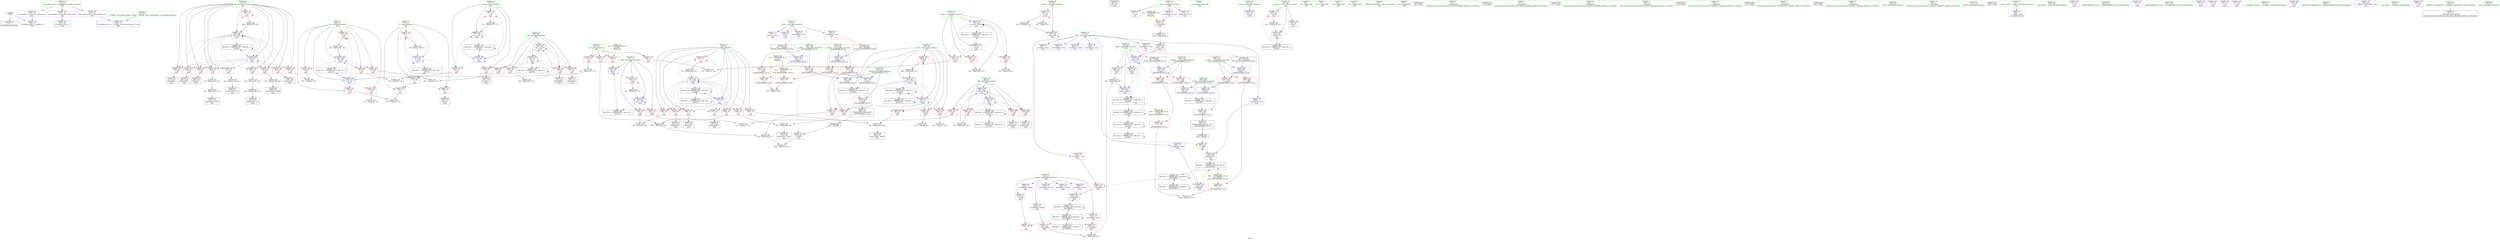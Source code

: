 digraph "SVFG" {
	label="SVFG";

	Node0x55bf313bcf80 [shape=record,color=grey,label="{NodeID: 0\nNullPtr}"];
	Node0x55bf313bcf80 -> Node0x55bf313e89d0[style=solid];
	Node0x55bf313bcf80 -> Node0x55bf313eae50[style=solid];
	Node0x55bf313f7a50 [shape=record,color=grey,label="{NodeID: 277\n255 = Binary(159, 254, )\n}"];
	Node0x55bf313f7a50 -> Node0x55bf313f7d50[style=solid];
	Node0x55bf313eae50 [shape=record,color=blue, style = dotted,label="{NodeID: 194\n416\<--3\nllvm.global_ctors_2\<--dummyVal\nGlob }"];
	Node0x55bf313e8130 [shape=record,color=purple,label="{NodeID: 111\n416\<--31\nllvm.global_ctors_2\<--llvm.global_ctors\nGlob }"];
	Node0x55bf313e8130 -> Node0x55bf313eae50[style=solid];
	Node0x55bf313e6370 [shape=record,color=green,label="{NodeID: 28\n63\<--64\ntesty\<--testy_field_insensitive\nmain\n}"];
	Node0x55bf313e6370 -> Node0x55bf313e83d0[style=solid];
	Node0x55bf313e6370 -> Node0x55bf313eb0f0[style=solid];
	Node0x55bf313fa450 [shape=record,color=grey,label="{NodeID: 305\n168 = cmp(166, 167, )\n}"];
	Node0x55bf313ec540 [shape=record,color=blue,label="{NodeID: 222\n89\<--330\nj86\<--inc99\nmain\n}"];
	Node0x55bf313ec540 -> Node0x55bf313ef6b0[style=dashed];
	Node0x55bf313ec540 -> Node0x55bf313ef780[style=dashed];
	Node0x55bf313ec540 -> Node0x55bf313ef850[style=dashed];
	Node0x55bf313ec540 -> Node0x55bf313ef920[style=dashed];
	Node0x55bf313ec540 -> Node0x55bf313ec3a0[style=dashed];
	Node0x55bf313ec540 -> Node0x55bf313ec540[style=dashed];
	Node0x55bf313ec540 -> Node0x55bf3140dea0[style=dashed];
	Node0x55bf313edff0 [shape=record,color=red,label="{NodeID: 139\n193\<--79\n\<--i20\nmain\n}"];
	Node0x55bf313edff0 -> Node0x55bf313e8e40[style=solid];
	Node0x55bf313e8bd0 [shape=record,color=black,label="{NodeID: 56\n60\<--92\nmain_ret\<--\nmain\n}"];
	Node0x55bf313ef6b0 [shape=record,color=red,label="{NodeID: 167\n310\<--89\n\<--j86\nmain\n}"];
	Node0x55bf313ef6b0 -> Node0x55bf313f9b50[style=solid];
	Node0x55bf313ea290 [shape=record,color=purple,label="{NodeID: 84\n211\<--11\narrayidx35\<--cena\nmain\n}"];
	Node0x55bf313ea290 -> Node0x55bf313ef9f0[style=solid];
	Node0x55bf313df970 [shape=record,color=green,label="{NodeID: 1\n7\<--1\n__dso_handle\<--dummyObj\nGlob }"];
	Node0x55bf313f7bd0 [shape=record,color=grey,label="{NodeID: 278\n226 = Binary(159, 225, )\n}"];
	Node0x55bf313f7bd0 -> Node0x55bf313f9850[style=solid];
	Node0x55bf313eaf50 [shape=record,color=blue,label="{NodeID: 195\n61\<--92\nretval\<--\nmain\n}"];
	Node0x55bf313e8230 [shape=record,color=purple,label="{NodeID: 112\n141\<--8\nadd.ptr\<--musi\nmain\n}"];
	Node0x55bf313e6440 [shape=record,color=green,label="{NodeID: 29\n65\<--66\nnumer\<--numer_field_insensitive\nmain\n}"];
	Node0x55bf313e6440 -> Node0x55bf313ecc70[style=solid];
	Node0x55bf313e6440 -> Node0x55bf313eb020[style=solid];
	Node0x55bf313e6440 -> Node0x55bf313eb1c0[style=solid];
	Node0x55bf313fa5d0 [shape=record,color=grey,label="{NodeID: 306\n191 = cmp(189, 190, )\n}"];
	Node0x55bf313ec610 [shape=record,color=blue,label="{NodeID: 223\n87\<--335\ni82\<--inc102\nmain\n}"];
	Node0x55bf313ec610 -> Node0x55bf313ef370[style=dashed];
	Node0x55bf313ec610 -> Node0x55bf313ef440[style=dashed];
	Node0x55bf313ec610 -> Node0x55bf313ef510[style=dashed];
	Node0x55bf313ec610 -> Node0x55bf313ef5e0[style=dashed];
	Node0x55bf313ec610 -> Node0x55bf313ec2d0[style=dashed];
	Node0x55bf313ec610 -> Node0x55bf313ec610[style=dashed];
	Node0x55bf313ec610 -> Node0x55bf31412ea0[style=dashed];
	Node0x55bf313ee0c0 [shape=record,color=red,label="{NodeID: 140\n209\<--79\n\<--i20\nmain\n}"];
	Node0x55bf313ee0c0 -> Node0x55bf313e8fe0[style=solid];
	Node0x55bf313e8ca0 [shape=record,color=black,label="{NodeID: 57\n139\<--138\nidx.ext\<--\nmain\n}"];
	Node0x55bf313ef780 [shape=record,color=red,label="{NodeID: 168\n317\<--89\n\<--j86\nmain\n}"];
	Node0x55bf313ef780 -> Node0x55bf313e9a70[style=solid];
	Node0x55bf313ea360 [shape=record,color=purple,label="{NodeID: 85\n247\<--14\narrayidx50\<--wynik\nmain\n}"];
	Node0x55bf313c1bf0 [shape=record,color=green,label="{NodeID: 2\n19\<--1\n.str\<--dummyObj\nGlob }"];
	Node0x55bf313f7d50 [shape=record,color=grey,label="{NodeID: 279\n256 = Binary(255, 107, )\n}"];
	Node0x55bf313f7d50 -> Node0x55bf313e94c0[style=solid];
	Node0x55bf313eb020 [shape=record,color=blue,label="{NodeID: 196\n65\<--92\nnumer\<--\nmain\n}"];
	Node0x55bf313eb020 -> Node0x55bf3140fca0[style=dashed];
	Node0x55bf313e8300 [shape=record,color=purple,label="{NodeID: 113\n173\<--11\nadd.ptr15\<--cena\nmain\n}"];
	Node0x55bf313e6510 [shape=record,color=green,label="{NodeID: 30\n67\<--68\nk\<--k_field_insensitive\nmain\n}"];
	Node0x55bf313e6510 -> Node0x55bf313ecd40[style=solid];
	Node0x55bf313e6510 -> Node0x55bf313ece10[style=solid];
	Node0x55bf313e6510 -> Node0x55bf313ecee0[style=solid];
	Node0x55bf313e6510 -> Node0x55bf313ecfb0[style=solid];
	Node0x55bf313f10a0 [shape=record,color=yellow,style=double,label="{NodeID: 390\n30V_1 = ENCHI(MR_30V_0)\npts\{86 \}\nFun[_ZSt3minIxERKT_S2_S2_]}"];
	Node0x55bf313f10a0 -> Node0x55bf313f0960[style=dashed];
	Node0x55bf313fa750 [shape=record,color=grey,label="{NodeID: 307\n207 = cmp(206, 92, )\n}"];
	Node0x55bf313ec6e0 [shape=record,color=blue,label="{NodeID: 224\n75\<--340\nrunda\<--inc105\nmain\n}"];
	Node0x55bf313ec6e0 -> Node0x55bf313eda40[style=dashed];
	Node0x55bf313ec6e0 -> Node0x55bf313edb10[style=dashed];
	Node0x55bf313ec6e0 -> Node0x55bf313edbe0[style=dashed];
	Node0x55bf313ec6e0 -> Node0x55bf313ec6e0[style=dashed];
	Node0x55bf313ec6e0 -> Node0x55bf314110a0[style=dashed];
	Node0x55bf313ee190 [shape=record,color=red,label="{NodeID: 141\n221\<--79\n\<--i20\nmain\n}"];
	Node0x55bf313ee190 -> Node0x55bf313f7ed0[style=solid];
	Node0x55bf313e8d70 [shape=record,color=black,label="{NodeID: 58\n171\<--170\nidx.ext14\<--\nmain\n}"];
	Node0x55bf313ef850 [shape=record,color=red,label="{NodeID: 169\n324\<--89\n\<--j86\nmain\n}"];
	Node0x55bf313ef850 -> Node0x55bf313e9c10[style=solid];
	Node0x55bf313ea430 [shape=record,color=purple,label="{NodeID: 86\n252\<--14\narrayidx53\<--wynik\nmain\n}"];
	Node0x55bf313ea430 -> Node0x55bf313efb90[style=solid];
	Node0x55bf313c1c80 [shape=record,color=green,label="{NodeID: 3\n21\<--1\n.str.1\<--dummyObj\nGlob }"];
	Node0x55bf313f7ed0 [shape=record,color=grey,label="{NodeID: 280\n222 = Binary(159, 221, )\n}"];
	Node0x55bf313f7ed0 -> Node0x55bf313e9180[style=solid];
	Node0x55bf313eb0f0 [shape=record,color=blue,label="{NodeID: 197\n63\<--100\ntesty\<--dec\nmain\n}"];
	Node0x55bf313eb0f0 -> Node0x55bf313e83d0[style=dashed];
	Node0x55bf313eb0f0 -> Node0x55bf313eb0f0[style=dashed];
	Node0x55bf313e83d0 [shape=record,color=red,label="{NodeID: 114\n99\<--63\n\<--testy\nmain\n}"];
	Node0x55bf313e83d0 -> Node0x55bf313f87d0[style=solid];
	Node0x55bf313e83d0 -> Node0x55bf313fa8d0[style=solid];
	Node0x55bf313e65e0 [shape=record,color=green,label="{NodeID: 31\n69\<--70\nile\<--ile_field_insensitive\nmain\n}"];
	Node0x55bf313e65e0 -> Node0x55bf313ed080[style=solid];
	Node0x55bf313e65e0 -> Node0x55bf313ed150[style=solid];
	Node0x55bf313e65e0 -> Node0x55bf313ed220[style=solid];
	Node0x55bf313e65e0 -> Node0x55bf313ed2f0[style=solid];
	Node0x55bf313e65e0 -> Node0x55bf313ed3c0[style=solid];
	Node0x55bf313e65e0 -> Node0x55bf313ed490[style=solid];
	Node0x55bf313e65e0 -> Node0x55bf313eb290[style=solid];
	Node0x55bf313e65e0 -> Node0x55bf313eb6a0[style=solid];
	Node0x55bf313fa8d0 [shape=record,color=grey,label="{NodeID: 308\n103 = cmp(99, 92, )\n}"];
	Node0x55bf313ec7b0 [shape=record,color=blue,label="{NodeID: 225\n365\<--361\n__a.addr\<--__a\n_ZSt3minIiERKT_S2_S2_\n}"];
	Node0x55bf313ec7b0 -> Node0x55bf313f0070[style=dashed];
	Node0x55bf313ec7b0 -> Node0x55bf313f0140[style=dashed];
	Node0x55bf313ee260 [shape=record,color=red,label="{NodeID: 142\n225\<--79\n\<--i20\nmain\n}"];
	Node0x55bf313ee260 -> Node0x55bf313f7bd0[style=solid];
	Node0x55bf313e8e40 [shape=record,color=black,label="{NodeID: 59\n194\<--193\nidxprom\<--\nmain\n}"];
	Node0x55bf313ef920 [shape=record,color=red,label="{NodeID: 170\n329\<--89\n\<--j86\nmain\n}"];
	Node0x55bf313ef920 -> Node0x55bf313f96d0[style=solid];
	Node0x55bf313ea500 [shape=record,color=purple,label="{NodeID: 87\n258\<--14\narrayidx57\<--wynik\nmain\n}"];
	Node0x55bf313c1d10 [shape=record,color=green,label="{NodeID: 4\n23\<--1\n.str.2\<--dummyObj\nGlob }"];
	Node0x55bf314156a0 [shape=record,color=yellow,style=double,label="{NodeID: 364\n2V_1 = ENCHI(MR_2V_0)\npts\{10 \}\nFun[_ZSt3minIiERKT_S2_S2_]}"];
	Node0x55bf314156a0 -> Node0x55bf313f03b0[style=dashed];
	Node0x55bf314156a0 -> Node0x55bf313f0480[style=dashed];
	Node0x55bf313f8050 [shape=record,color=grey,label="{NodeID: 281\n335 = Binary(334, 107, )\n}"];
	Node0x55bf313f8050 -> Node0x55bf313ec610[style=solid];
	Node0x55bf313eb1c0 [shape=record,color=blue,label="{NodeID: 198\n65\<--106\nnumer\<--inc\nmain\n}"];
	Node0x55bf313eb1c0 -> Node0x55bf3140fca0[style=dashed];
	Node0x55bf313ecc70 [shape=record,color=red,label="{NodeID: 115\n105\<--65\n\<--numer\nmain\n}"];
	Node0x55bf313ecc70 -> Node0x55bf313f81d0[style=solid];
	Node0x55bf313e66b0 [shape=record,color=green,label="{NodeID: 32\n71\<--72\ni\<--i_field_insensitive\nmain\n}"];
	Node0x55bf313e66b0 -> Node0x55bf313ed560[style=solid];
	Node0x55bf313e66b0 -> Node0x55bf313ed630[style=solid];
	Node0x55bf313e66b0 -> Node0x55bf313ed700[style=solid];
	Node0x55bf313e66b0 -> Node0x55bf313eb360[style=solid];
	Node0x55bf313e66b0 -> Node0x55bf313eb430[style=solid];
	Node0x55bf313faa50 [shape=record,color=grey,label="{NodeID: 309\n375 = cmp(372, 374, )\n}"];
	Node0x55bf313ec880 [shape=record,color=blue,label="{NodeID: 226\n367\<--362\n__b.addr\<--__b\n_ZSt3minIiERKT_S2_S2_\n}"];
	Node0x55bf313ec880 -> Node0x55bf313f0210[style=dashed];
	Node0x55bf313ec880 -> Node0x55bf313f02e0[style=dashed];
	Node0x55bf313ee330 [shape=record,color=red,label="{NodeID: 143\n244\<--79\n\<--i20\nmain\n}"];
	Node0x55bf313ee330 -> Node0x55bf313f8350[style=solid];
	Node0x55bf313e8f10 [shape=record,color=black,label="{NodeID: 60\n197\<--196\nidxprom27\<--\nmain\n}"];
	Node0x55bf313ef9f0 [shape=record,color=red,label="{NodeID: 171\n212\<--211\n\<--arrayidx35\nmain\n}"];
	Node0x55bf313ef9f0 -> Node0x55bf313f7030[style=solid];
	Node0x55bf313ea5d0 [shape=record,color=purple,label="{NodeID: 88\n263\<--14\narrayidx60\<--wynik\nmain\n}"];
	Node0x55bf313ea5d0 -> Node0x55bf313efc60[style=solid];
	Node0x55bf313c1da0 [shape=record,color=green,label="{NodeID: 5\n25\<--1\n.str.3\<--dummyObj\nGlob }"];
	Node0x55bf313f81d0 [shape=record,color=grey,label="{NodeID: 282\n106 = Binary(105, 107, )\n}"];
	Node0x55bf313f81d0 -> Node0x55bf313eb1c0[style=solid];
	Node0x55bf313eb290 [shape=record,color=blue,label="{NodeID: 199\n69\<--116\nile\<--shl\nmain\n}"];
	Node0x55bf313eb290 -> Node0x55bf313ed080[style=dashed];
	Node0x55bf313eb290 -> Node0x55bf313ed150[style=dashed];
	Node0x55bf313eb290 -> Node0x55bf313ed220[style=dashed];
	Node0x55bf313eb290 -> Node0x55bf313eb6a0[style=dashed];
	Node0x55bf313eb290 -> Node0x55bf314101a0[style=dashed];
	Node0x55bf313ecd40 [shape=record,color=red,label="{NodeID: 116\n115\<--67\n\<--k\nmain\n}"];
	Node0x55bf313ecd40 -> Node0x55bf313f84d0[style=solid];
	Node0x55bf313e6780 [shape=record,color=green,label="{NodeID: 33\n73\<--74\ngora\<--gora_field_insensitive\nmain\n}"];
	Node0x55bf313e6780 -> Node0x55bf313ed7d0[style=solid];
	Node0x55bf313e6780 -> Node0x55bf313ed8a0[style=solid];
	Node0x55bf313e6780 -> Node0x55bf313ed970[style=solid];
	Node0x55bf313e6780 -> Node0x55bf313eb500[style=solid];
	Node0x55bf313e6780 -> Node0x55bf313eb770[style=solid];
	Node0x55bf313fabd0 [shape=record,color=grey,label="{NodeID: 310\n204 = cmp(203, 159, )\n}"];
	Node0x55bf313ec950 [shape=record,color=blue,label="{NodeID: 227\n363\<--377\nretval\<--\n_ZSt3minIiERKT_S2_S2_\n}"];
	Node0x55bf313ec950 -> Node0x55bf31406ca0[style=dashed];
	Node0x55bf313ee400 [shape=record,color=red,label="{NodeID: 144\n254\<--79\n\<--i20\nmain\n}"];
	Node0x55bf313ee400 -> Node0x55bf313f7a50[style=solid];
	Node0x55bf313e8fe0 [shape=record,color=black,label="{NodeID: 61\n210\<--209\nidxprom34\<--\nmain\n}"];
	Node0x55bf313efac0 [shape=record,color=red,label="{NodeID: 172\n233\<--230\n\<--call44\nmain\n}"];
	Node0x55bf313efac0 -> Node0x55bf313fb050[style=solid];
	Node0x55bf313ea6a0 [shape=record,color=purple,label="{NodeID: 89\n323\<--14\narrayidx95\<--wynik\nmain\n}"];
	Node0x55bf313c1e30 [shape=record,color=green,label="{NodeID: 6\n27\<--1\n__PRETTY_FUNCTION__.main\<--dummyObj\nGlob }"];
	Node0x55bf313f8350 [shape=record,color=grey,label="{NodeID: 283\n245 = Binary(159, 244, )\n}"];
	Node0x55bf313f8350 -> Node0x55bf313e9320[style=solid];
	Node0x55bf313eb360 [shape=record,color=blue,label="{NodeID: 200\n71\<--92\ni\<--\nmain\n}"];
	Node0x55bf313eb360 -> Node0x55bf313ed560[style=dashed];
	Node0x55bf313eb360 -> Node0x55bf313ed630[style=dashed];
	Node0x55bf313eb360 -> Node0x55bf313ed700[style=dashed];
	Node0x55bf313eb360 -> Node0x55bf313eb430[style=dashed];
	Node0x55bf313eb360 -> Node0x55bf314106a0[style=dashed];
	Node0x55bf313ece10 [shape=record,color=red,label="{NodeID: 117\n149\<--67\n\<--k\nmain\n}"];
	Node0x55bf313ece10 -> Node0x55bf313eb500[style=solid];
	Node0x55bf313e6850 [shape=record,color=green,label="{NodeID: 34\n75\<--76\nrunda\<--runda_field_insensitive\nmain\n}"];
	Node0x55bf313e6850 -> Node0x55bf313eda40[style=solid];
	Node0x55bf313e6850 -> Node0x55bf313edb10[style=solid];
	Node0x55bf313e6850 -> Node0x55bf313edbe0[style=solid];
	Node0x55bf313e6850 -> Node0x55bf313eb5d0[style=solid];
	Node0x55bf313e6850 -> Node0x55bf313ec6e0[style=solid];
	Node0x55bf313fad50 [shape=record,color=grey,label="{NodeID: 311\n400 = cmp(397, 399, )\n}"];
	Node0x55bf313eca20 [shape=record,color=blue,label="{NodeID: 228\n363\<--380\nretval\<--\n_ZSt3minIiERKT_S2_S2_\n}"];
	Node0x55bf313eca20 -> Node0x55bf31406ca0[style=dashed];
	Node0x55bf313ee4d0 [shape=record,color=red,label="{NodeID: 145\n270\<--79\n\<--i20\nmain\n}"];
	Node0x55bf313ee4d0 -> Node0x55bf313e9660[style=solid];
	Node0x55bf313e90b0 [shape=record,color=black,label="{NodeID: 62\n216\<--215\nconv\<--cond\nmain\n}"];
	Node0x55bf313e90b0 -> Node0x55bf313ebd20[style=solid];
	Node0x55bf313efb90 [shape=record,color=red,label="{NodeID: 173\n253\<--252\n\<--arrayidx53\nmain\n}"];
	Node0x55bf313efb90 -> Node0x55bf313f78d0[style=solid];
	Node0x55bf313ea770 [shape=record,color=purple,label="{NodeID: 90\n326\<--14\narrayidx97\<--wynik\nmain\n}"];
	Node0x55bf313ea770 -> Node0x55bf313ec470[style=solid];
	Node0x55bf313bd120 [shape=record,color=green,label="{NodeID: 7\n29\<--1\n.str.4\<--dummyObj\nGlob }"];
	Node0x55bf313f84d0 [shape=record,color=grey,label="{NodeID: 284\n116 = Binary(107, 115, )\n}"];
	Node0x55bf313f84d0 -> Node0x55bf313eb290[style=solid];
	Node0x55bf313eb430 [shape=record,color=blue,label="{NodeID: 201\n71\<--146\ni\<--inc5\nmain\n}"];
	Node0x55bf313eb430 -> Node0x55bf313ed560[style=dashed];
	Node0x55bf313eb430 -> Node0x55bf313ed630[style=dashed];
	Node0x55bf313eb430 -> Node0x55bf313ed700[style=dashed];
	Node0x55bf313eb430 -> Node0x55bf313eb430[style=dashed];
	Node0x55bf313eb430 -> Node0x55bf314106a0[style=dashed];
	Node0x55bf313ecee0 [shape=record,color=red,label="{NodeID: 118\n154\<--67\n\<--k\nmain\n}"];
	Node0x55bf313ecee0 -> Node0x55bf313f9e50[style=solid];
	Node0x55bf313e6920 [shape=record,color=green,label="{NodeID: 35\n77\<--78\ni10\<--i10_field_insensitive\nmain\n}"];
	Node0x55bf313e6920 -> Node0x55bf313edcb0[style=solid];
	Node0x55bf313e6920 -> Node0x55bf313edd80[style=solid];
	Node0x55bf313e6920 -> Node0x55bf313ede50[style=solid];
	Node0x55bf313e6920 -> Node0x55bf313eb840[style=solid];
	Node0x55bf313e6920 -> Node0x55bf313eb910[style=solid];
	Node0x55bf313faed0 [shape=record,color=grey,label="{NodeID: 312\n185 = cmp(183, 184, )\n}"];
	Node0x55bf313ecaf0 [shape=record,color=blue,label="{NodeID: 229\n390\<--386\n__a.addr\<--__a\n_ZSt3minIxERKT_S2_S2_\n}"];
	Node0x55bf313ecaf0 -> Node0x55bf313f0620[style=dashed];
	Node0x55bf313ecaf0 -> Node0x55bf313f06f0[style=dashed];
	Node0x55bf313ee5a0 [shape=record,color=red,label="{NodeID: 146\n280\<--79\n\<--i20\nmain\n}"];
	Node0x55bf313ee5a0 -> Node0x55bf313e9800[style=solid];
	Node0x55bf313e9180 [shape=record,color=black,label="{NodeID: 63\n223\<--222\nidxprom39\<--mul\nmain\n}"];
	Node0x55bf3142ef60 [shape=record,color=black,label="{NodeID: 423\n94 = PHI()\n}"];
	Node0x55bf3140dea0 [shape=record,color=black,label="{NodeID: 340\nMR_34V_3 = PHI(MR_34V_4, MR_34V_2, )\npts\{90 \}\n}"];
	Node0x55bf3140dea0 -> Node0x55bf313ec3a0[style=dashed];
	Node0x55bf3140dea0 -> Node0x55bf3140dea0[style=dashed];
	Node0x55bf3140dea0 -> Node0x55bf314133a0[style=dashed];
	Node0x55bf313efc60 [shape=record,color=red,label="{NodeID: 174\n264\<--263\n\<--arrayidx60\nmain\n}"];
	Node0x55bf313efc60 -> Node0x55bf313f78d0[style=solid];
	Node0x55bf313ea840 [shape=record,color=purple,label="{NodeID: 91\n343\<--14\n\<--wynik\nmain\n}"];
	Node0x55bf313ea840 -> Node0x55bf313efed0[style=solid];
	Node0x55bf313bd1b0 [shape=record,color=green,label="{NodeID: 8\n32\<--1\n\<--dummyObj\nCan only get source location for instruction, argument, global var or function.}"];
	Node0x55bf31416460 [shape=record,color=yellow,style=double,label="{NodeID: 368\n2V_1 = ENCHI(MR_2V_0)\npts\{10 \}\nFun[main]|{|<s1>9}}"];
	Node0x55bf31416460 -> Node0x55bf313efac0[style=dashed];
	Node0x55bf31416460:s1 -> Node0x55bf314156a0[style=dashed,color=red];
	Node0x55bf313f8650 [shape=record,color=grey,label="{NodeID: 285\n146 = Binary(145, 107, )\n}"];
	Node0x55bf313f8650 -> Node0x55bf313eb430[style=solid];
	Node0x55bf313eb500 [shape=record,color=blue,label="{NodeID: 202\n73\<--149\ngora\<--\nmain\n}"];
	Node0x55bf313eb500 -> Node0x55bf313ed7d0[style=dashed];
	Node0x55bf313eb500 -> Node0x55bf313eb770[style=dashed];
	Node0x55bf313eb500 -> Node0x55bf31410ba0[style=dashed];
	Node0x55bf313ecfb0 [shape=record,color=red,label="{NodeID: 119\n234\<--67\n\<--k\nmain\n}"];
	Node0x55bf313ecfb0 -> Node0x55bf313f9550[style=solid];
	Node0x55bf313e69f0 [shape=record,color=green,label="{NodeID: 36\n79\<--80\ni20\<--i20_field_insensitive\nmain\n}"];
	Node0x55bf313e69f0 -> Node0x55bf313edf20[style=solid];
	Node0x55bf313e69f0 -> Node0x55bf313edff0[style=solid];
	Node0x55bf313e69f0 -> Node0x55bf313ee0c0[style=solid];
	Node0x55bf313e69f0 -> Node0x55bf313ee190[style=solid];
	Node0x55bf313e69f0 -> Node0x55bf313ee260[style=solid];
	Node0x55bf313e69f0 -> Node0x55bf313ee330[style=solid];
	Node0x55bf313e69f0 -> Node0x55bf313ee400[style=solid];
	Node0x55bf313e69f0 -> Node0x55bf313ee4d0[style=solid];
	Node0x55bf313e69f0 -> Node0x55bf313ee5a0[style=solid];
	Node0x55bf313e69f0 -> Node0x55bf313ee670[style=solid];
	Node0x55bf313e69f0 -> Node0x55bf313eb9e0[style=solid];
	Node0x55bf313e69f0 -> Node0x55bf313ec200[style=solid];
	Node0x55bf313fb050 [shape=record,color=grey,label="{NodeID: 313\n239 = cmp(233, 238, )\n}"];
	Node0x55bf313ecbc0 [shape=record,color=blue,label="{NodeID: 230\n392\<--387\n__b.addr\<--__b\n_ZSt3minIxERKT_S2_S2_\n}"];
	Node0x55bf313ecbc0 -> Node0x55bf313f07c0[style=dashed];
	Node0x55bf313ecbc0 -> Node0x55bf313f0890[style=dashed];
	Node0x55bf313ee670 [shape=record,color=red,label="{NodeID: 147\n298\<--79\n\<--i20\nmain\n}"];
	Node0x55bf313ee670 -> Node0x55bf313f8c50[style=solid];
	Node0x55bf313e9250 [shape=record,color=black,label="{NodeID: 64\n228\<--227\nidxprom42\<--add\nmain\n}"];
	Node0x55bf3142f060 [shape=record,color=black,label="{NodeID: 424\n43 = PHI()\n}"];
	Node0x55bf3140e3a0 [shape=record,color=black,label="{NodeID: 341\nMR_36V_3 = PHI(MR_36V_4, MR_36V_2, )\npts\{160000 \}\n}"];
	Node0x55bf3140e3a0 -> Node0x55bf313efb90[style=dashed];
	Node0x55bf3140e3a0 -> Node0x55bf313efc60[style=dashed];
	Node0x55bf3140e3a0 -> Node0x55bf313efed0[style=dashed];
	Node0x55bf3140e3a0 -> Node0x55bf3140e3a0[style=dashed];
	Node0x55bf3140e3a0 -> Node0x55bf3140f2a0[style=dashed];
	Node0x55bf3140e3a0 -> Node0x55bf314138a0[style=dashed];
	Node0x55bf313efd30 [shape=record,color=red,label="{NodeID: 175\n279\<--276\n\<--call68\nmain\n}"];
	Node0x55bf313efd30 -> Node0x55bf313ebf90[style=solid];
	Node0x55bf313ea910 [shape=record,color=purple,label="{NodeID: 92\n195\<--17\narrayidx\<--nowy\nmain\n}"];
	Node0x55bf313bd240 [shape=record,color=green,label="{NodeID: 9\n92\<--1\n\<--dummyObj\nCan only get source location for instruction, argument, global var or function.}"];
	Node0x55bf31416570 [shape=record,color=yellow,style=double,label="{NodeID: 369\n4V_1 = ENCHI(MR_4V_0)\npts\{13 \}\nFun[main]}"];
	Node0x55bf31416570 -> Node0x55bf313ef9f0[style=dashed];
	Node0x55bf313f87d0 [shape=record,color=grey,label="{NodeID: 286\n100 = Binary(99, 101, )\n}"];
	Node0x55bf313f87d0 -> Node0x55bf313eb0f0[style=solid];
	Node0x55bf313eb5d0 [shape=record,color=blue,label="{NodeID: 203\n75\<--92\nrunda\<--\nmain\n}"];
	Node0x55bf313eb5d0 -> Node0x55bf313eda40[style=dashed];
	Node0x55bf313eb5d0 -> Node0x55bf313edb10[style=dashed];
	Node0x55bf313eb5d0 -> Node0x55bf313edbe0[style=dashed];
	Node0x55bf313eb5d0 -> Node0x55bf313ec6e0[style=dashed];
	Node0x55bf313eb5d0 -> Node0x55bf314110a0[style=dashed];
	Node0x55bf313ed080 [shape=record,color=red,label="{NodeID: 120\n118\<--69\n\<--ile\nmain\n}"];
	Node0x55bf313ed080 -> Node0x55bf313f9fd0[style=solid];
	Node0x55bf313e6ac0 [shape=record,color=green,label="{NodeID: 37\n81\<--82\nj\<--j_field_insensitive\nmain\n}"];
	Node0x55bf313e6ac0 -> Node0x55bf313ee740[style=solid];
	Node0x55bf313e6ac0 -> Node0x55bf313ee810[style=solid];
	Node0x55bf313e6ac0 -> Node0x55bf313ee8e0[style=solid];
	Node0x55bf313e6ac0 -> Node0x55bf313ee9b0[style=solid];
	Node0x55bf313e6ac0 -> Node0x55bf313eea80[style=solid];
	Node0x55bf313e6ac0 -> Node0x55bf313eeb50[style=solid];
	Node0x55bf313e6ac0 -> Node0x55bf313eec20[style=solid];
	Node0x55bf313e6ac0 -> Node0x55bf313eecf0[style=solid];
	Node0x55bf313e6ac0 -> Node0x55bf313ebab0[style=solid];
	Node0x55bf313e6ac0 -> Node0x55bf313ec130[style=solid];
	Node0x55bf313f4b60 [shape=record,color=blue,label="{NodeID: 231\n388\<--402\nretval\<--\n_ZSt3minIxERKT_S2_S2_\n}"];
	Node0x55bf313f4b60 -> Node0x55bf3140aca0[style=dashed];
	Node0x55bf313ee740 [shape=record,color=red,label="{NodeID: 148\n189\<--81\n\<--j\nmain\n}"];
	Node0x55bf313ee740 -> Node0x55bf313fa5d0[style=solid];
	Node0x55bf313e9320 [shape=record,color=black,label="{NodeID: 65\n246\<--245\nidxprom49\<--mul48\nmain\n}"];
	Node0x55bf3142f160 [shape=record,color=black,label="{NodeID: 425\n175 = PHI()\n}"];
	Node0x55bf313efe00 [shape=record,color=red,label="{NodeID: 176\n320\<--319\n\<--arrayidx93\nmain\n}"];
	Node0x55bf313efe00 -> Node0x55bf313ec470[style=solid];
	Node0x55bf313ea9e0 [shape=record,color=purple,label="{NodeID: 93\n198\<--17\narrayidx28\<--nowy\nmain\n}"];
	Node0x55bf313ea9e0 -> Node0x55bf313ebb80[style=solid];
	Node0x55bf313bd2d0 [shape=record,color=green,label="{NodeID: 10\n101\<--1\n\<--dummyObj\nCan only get source location for instruction, argument, global var or function.}"];
	Node0x55bf313f8950 [shape=record,color=grey,label="{NodeID: 287\n250 = Binary(248, 249, )\n}"];
	Node0x55bf313f8950 -> Node0x55bf313e93f0[style=solid];
	Node0x55bf313eb6a0 [shape=record,color=blue,label="{NodeID: 204\n69\<--158\nile\<--div\nmain\n}"];
	Node0x55bf313eb6a0 -> Node0x55bf313ed220[style=dashed];
	Node0x55bf313eb6a0 -> Node0x55bf313ed2f0[style=dashed];
	Node0x55bf313eb6a0 -> Node0x55bf313ed3c0[style=dashed];
	Node0x55bf313eb6a0 -> Node0x55bf313ed490[style=dashed];
	Node0x55bf313eb6a0 -> Node0x55bf313eb6a0[style=dashed];
	Node0x55bf313eb6a0 -> Node0x55bf314101a0[style=dashed];
	Node0x55bf313ed150 [shape=record,color=red,label="{NodeID: 121\n135\<--69\n\<--ile\nmain\n}"];
	Node0x55bf313ed150 -> Node0x55bf313fa2d0[style=solid];
	Node0x55bf313e6b90 [shape=record,color=green,label="{NodeID: 38\n83\<--84\nbiore\<--biore_field_insensitive\nmain\n}"];
	Node0x55bf313e6b90 -> Node0x55bf313eedc0[style=solid];
	Node0x55bf313e6b90 -> Node0x55bf313eee90[style=solid];
	Node0x55bf313e6b90 -> Node0x55bf313eef60[style=solid];
	Node0x55bf313e6b90 -> Node0x55bf313ef030[style=solid];
	Node0x55bf313e6b90 -> Node0x55bf313ef100[style=solid];
	Node0x55bf313e6b90 -> Node0x55bf313ef1d0[style=solid];
	Node0x55bf313e6b90 -> Node0x55bf313ebc50[style=solid];
	Node0x55bf313e6b90 -> Node0x55bf313ec060[style=solid];
	Node0x55bf313f4c30 [shape=record,color=blue,label="{NodeID: 232\n388\<--405\nretval\<--\n_ZSt3minIxERKT_S2_S2_\n}"];
	Node0x55bf313f4c30 -> Node0x55bf3140aca0[style=dashed];
	Node0x55bf313ee810 [shape=record,color=red,label="{NodeID: 149\n196\<--81\n\<--j\nmain\n}"];
	Node0x55bf313ee810 -> Node0x55bf313e8f10[style=solid];
	Node0x55bf313e93f0 [shape=record,color=black,label="{NodeID: 66\n251\<--250\nidxprom52\<--add51\nmain\n}"];
	Node0x55bf3142f260 [shape=record,color=black,label="{NodeID: 426\n230 = PHI(360, )\n}"];
	Node0x55bf3142f260 -> Node0x55bf313efac0[style=solid];
	Node0x55bf313efed0 [shape=record,color=red,label="{NodeID: 177\n344\<--343\n\<--\nmain\n}"];
	Node0x55bf313eaab0 [shape=record,color=purple,label="{NodeID: 94\n272\<--17\narrayidx65\<--nowy\nmain\n}"];
	Node0x55bf313bd390 [shape=record,color=green,label="{NodeID: 11\n107\<--1\n\<--dummyObj\nCan only get source location for instruction, argument, global var or function.}"];
	Node0x55bf313f8ad0 [shape=record,color=grey,label="{NodeID: 288\n178 = Binary(177, 107, )\n}"];
	Node0x55bf313f8ad0 -> Node0x55bf313eb910[style=solid];
	Node0x55bf313eb770 [shape=record,color=blue,label="{NodeID: 205\n73\<--162\ngora\<--dec9\nmain\n}"];
	Node0x55bf313eb770 -> Node0x55bf313ed7d0[style=dashed];
	Node0x55bf313eb770 -> Node0x55bf313ed8a0[style=dashed];
	Node0x55bf313eb770 -> Node0x55bf313ed970[style=dashed];
	Node0x55bf313eb770 -> Node0x55bf313eb770[style=dashed];
	Node0x55bf313eb770 -> Node0x55bf31410ba0[style=dashed];
	Node0x55bf313ed220 [shape=record,color=red,label="{NodeID: 122\n157\<--69\n\<--ile\nmain\n}"];
	Node0x55bf313ed220 -> Node0x55bf313f8f50[style=solid];
	Node0x55bf313e6c60 [shape=record,color=green,label="{NodeID: 39\n85\<--86\nkand\<--kand_field_insensitive\nmain\n|{|<s4>10}}"];
	Node0x55bf313e6c60 -> Node0x55bf313ef2a0[style=solid];
	Node0x55bf313e6c60 -> Node0x55bf313ebd20[style=solid];
	Node0x55bf313e6c60 -> Node0x55bf313ebdf0[style=solid];
	Node0x55bf313e6c60 -> Node0x55bf313ebec0[style=solid];
	Node0x55bf313e6c60:s4 -> Node0x55bf3142fd10[style=solid,color=red];
	Node0x55bf313ee8e0 [shape=record,color=red,label="{NodeID: 150\n235\<--81\n\<--j\nmain\n}"];
	Node0x55bf313ee8e0 -> Node0x55bf313f9550[style=solid];
	Node0x55bf313e94c0 [shape=record,color=black,label="{NodeID: 67\n257\<--256\nidxprom56\<--add55\nmain\n}"];
	Node0x55bf3142f450 [shape=record,color=black,label="{NodeID: 427\n110 = PHI()\n}"];
	Node0x55bf3140f2a0 [shape=record,color=black,label="{NodeID: 344\nMR_36V_5 = PHI(MR_36V_6, MR_36V_4, )\npts\{160000 \}\n}"];
	Node0x55bf3140f2a0 -> Node0x55bf313ec470[style=dashed];
	Node0x55bf3140f2a0 -> Node0x55bf3140e3a0[style=dashed];
	Node0x55bf3140f2a0 -> Node0x55bf3140f2a0[style=dashed];
	Node0x55bf313effa0 [shape=record,color=red,label="{NodeID: 178\n383\<--363\n\<--retval\n_ZSt3minIiERKT_S2_S2_\n}"];
	Node0x55bf313effa0 -> Node0x55bf313e9ce0[style=solid];
	Node0x55bf313eab80 [shape=record,color=purple,label="{NodeID: 95\n275\<--17\narrayidx67\<--nowy\nmain\n|{<s0>10}}"];
	Node0x55bf313eab80:s0 -> Node0x55bf3142fbd0[style=solid,color=red];
	Node0x55bf313bd450 [shape=record,color=green,label="{NodeID: 12\n120\<--1\n\<--dummyObj\nCan only get source location for instruction, argument, global var or function.}"];
	Node0x55bf313f8c50 [shape=record,color=grey,label="{NodeID: 289\n299 = Binary(298, 107, )\n}"];
	Node0x55bf313f8c50 -> Node0x55bf313ec200[style=solid];
	Node0x55bf313eb840 [shape=record,color=blue,label="{NodeID: 206\n77\<--92\ni10\<--\nmain\n}"];
	Node0x55bf313eb840 -> Node0x55bf313edcb0[style=dashed];
	Node0x55bf313eb840 -> Node0x55bf313edd80[style=dashed];
	Node0x55bf313eb840 -> Node0x55bf313ede50[style=dashed];
	Node0x55bf313eb840 -> Node0x55bf313eb840[style=dashed];
	Node0x55bf313eb840 -> Node0x55bf313eb910[style=dashed];
	Node0x55bf313eb840 -> Node0x55bf314115a0[style=dashed];
	Node0x55bf313ed2f0 [shape=record,color=red,label="{NodeID: 123\n167\<--69\n\<--ile\nmain\n}"];
	Node0x55bf313ed2f0 -> Node0x55bf313fa450[style=solid];
	Node0x55bf313e6d30 [shape=record,color=green,label="{NodeID: 40\n87\<--88\ni82\<--i82_field_insensitive\nmain\n}"];
	Node0x55bf313e6d30 -> Node0x55bf313ef370[style=solid];
	Node0x55bf313e6d30 -> Node0x55bf313ef440[style=solid];
	Node0x55bf313e6d30 -> Node0x55bf313ef510[style=solid];
	Node0x55bf313e6d30 -> Node0x55bf313ef5e0[style=solid];
	Node0x55bf313e6d30 -> Node0x55bf313ec2d0[style=solid];
	Node0x55bf313e6d30 -> Node0x55bf313ec610[style=solid];
	Node0x55bf313ee9b0 [shape=record,color=red,label="{NodeID: 151\n248\<--81\n\<--j\nmain\n}"];
	Node0x55bf313ee9b0 -> Node0x55bf313f8950[style=solid];
	Node0x55bf313e9590 [shape=record,color=black,label="{NodeID: 68\n262\<--261\nidxprom59\<--add58\nmain\n}"];
	Node0x55bf3142f520 [shape=record,color=black,label="{NodeID: 428\n114 = PHI()\n}"];
	Node0x55bf313f0070 [shape=record,color=red,label="{NodeID: 179\n373\<--365\n\<--__a.addr\n_ZSt3minIiERKT_S2_S2_\n}"];
	Node0x55bf313f0070 -> Node0x55bf313f0480[style=solid];
	Node0x55bf313e74a0 [shape=record,color=purple,label="{NodeID: 96\n282\<--17\narrayidx70\<--nowy\nmain\n}"];
	Node0x55bf313e55c0 [shape=record,color=green,label="{NodeID: 13\n127\<--1\n\<--dummyObj\nCan only get source location for instruction, argument, global var or function.}"];
	Node0x55bf31408b80 [shape=record,color=yellow,style=double,label="{NodeID: 373\n12V_1 = ENCHI(MR_12V_0)\npts\{68 \}\nFun[main]}"];
	Node0x55bf31408b80 -> Node0x55bf313ecd40[style=dashed];
	Node0x55bf31408b80 -> Node0x55bf313ece10[style=dashed];
	Node0x55bf31408b80 -> Node0x55bf313ecee0[style=dashed];
	Node0x55bf31408b80 -> Node0x55bf313ecfb0[style=dashed];
	Node0x55bf313f8dd0 [shape=record,color=grey,label="{NodeID: 290\n340 = Binary(339, 107, )\n}"];
	Node0x55bf313f8dd0 -> Node0x55bf313ec6e0[style=solid];
	Node0x55bf313eb910 [shape=record,color=blue,label="{NodeID: 207\n77\<--178\ni10\<--inc18\nmain\n}"];
	Node0x55bf313eb910 -> Node0x55bf313edcb0[style=dashed];
	Node0x55bf313eb910 -> Node0x55bf313edd80[style=dashed];
	Node0x55bf313eb910 -> Node0x55bf313ede50[style=dashed];
	Node0x55bf313eb910 -> Node0x55bf313eb840[style=dashed];
	Node0x55bf313eb910 -> Node0x55bf313eb910[style=dashed];
	Node0x55bf313eb910 -> Node0x55bf314115a0[style=dashed];
	Node0x55bf313ed3c0 [shape=record,color=red,label="{NodeID: 124\n184\<--69\n\<--ile\nmain\n}"];
	Node0x55bf313ed3c0 -> Node0x55bf313faed0[style=solid];
	Node0x55bf313e6e00 [shape=record,color=green,label="{NodeID: 41\n89\<--90\nj86\<--j86_field_insensitive\nmain\n}"];
	Node0x55bf313e6e00 -> Node0x55bf313ef6b0[style=solid];
	Node0x55bf313e6e00 -> Node0x55bf313ef780[style=solid];
	Node0x55bf313e6e00 -> Node0x55bf313ef850[style=solid];
	Node0x55bf313e6e00 -> Node0x55bf313ef920[style=solid];
	Node0x55bf313e6e00 -> Node0x55bf313ec3a0[style=solid];
	Node0x55bf313e6e00 -> Node0x55bf313ec540[style=solid];
	Node0x55bf31406ca0 [shape=record,color=black,label="{NodeID: 318\nMR_41V_3 = PHI(MR_41V_4, MR_41V_2, )\npts\{364 \}\n}"];
	Node0x55bf31406ca0 -> Node0x55bf313effa0[style=dashed];
	Node0x55bf313eea80 [shape=record,color=red,label="{NodeID: 152\n259\<--81\n\<--j\nmain\n}"];
	Node0x55bf313eea80 -> Node0x55bf313f75d0[style=solid];
	Node0x55bf313e9660 [shape=record,color=black,label="{NodeID: 69\n271\<--270\nidxprom64\<--\nmain\n}"];
	Node0x55bf3142f5f0 [shape=record,color=black,label="{NodeID: 429\n143 = PHI()\n}"];
	Node0x55bf3140fca0 [shape=record,color=black,label="{NodeID: 346\nMR_10V_3 = PHI(MR_10V_4, MR_10V_2, )\npts\{66 \}\n}"];
	Node0x55bf3140fca0 -> Node0x55bf313ecc70[style=dashed];
	Node0x55bf3140fca0 -> Node0x55bf313eb1c0[style=dashed];
	Node0x55bf313f0140 [shape=record,color=red,label="{NodeID: 180\n380\<--365\n\<--__a.addr\n_ZSt3minIiERKT_S2_S2_\n}"];
	Node0x55bf313f0140 -> Node0x55bf313eca20[style=solid];
	Node0x55bf313e7570 [shape=record,color=purple,label="{NodeID: 97\n285\<--17\narrayidx72\<--nowy\nmain\n}"];
	Node0x55bf313e7570 -> Node0x55bf313ebf90[style=solid];
	Node0x55bf313e5650 [shape=record,color=green,label="{NodeID: 14\n159\<--1\n\<--dummyObj\nCan only get source location for instruction, argument, global var or function.}"];
	Node0x55bf313f8f50 [shape=record,color=grey,label="{NodeID: 291\n158 = Binary(157, 159, )\n}"];
	Node0x55bf313f8f50 -> Node0x55bf313eb6a0[style=solid];
	Node0x55bf313eb9e0 [shape=record,color=blue,label="{NodeID: 208\n79\<--92\ni20\<--\nmain\n}"];
	Node0x55bf313eb9e0 -> Node0x55bf313edf20[style=dashed];
	Node0x55bf313eb9e0 -> Node0x55bf313edff0[style=dashed];
	Node0x55bf313eb9e0 -> Node0x55bf313ee0c0[style=dashed];
	Node0x55bf313eb9e0 -> Node0x55bf313ee190[style=dashed];
	Node0x55bf313eb9e0 -> Node0x55bf313ee260[style=dashed];
	Node0x55bf313eb9e0 -> Node0x55bf313ee330[style=dashed];
	Node0x55bf313eb9e0 -> Node0x55bf313ee400[style=dashed];
	Node0x55bf313eb9e0 -> Node0x55bf313ee4d0[style=dashed];
	Node0x55bf313eb9e0 -> Node0x55bf313ee5a0[style=dashed];
	Node0x55bf313eb9e0 -> Node0x55bf313ee670[style=dashed];
	Node0x55bf313eb9e0 -> Node0x55bf313eb9e0[style=dashed];
	Node0x55bf313eb9e0 -> Node0x55bf313ec200[style=dashed];
	Node0x55bf313eb9e0 -> Node0x55bf31411aa0[style=dashed];
	Node0x55bf313ed490 [shape=record,color=red,label="{NodeID: 125\n305\<--69\n\<--ile\nmain\n}"];
	Node0x55bf313ed490 -> Node0x55bf313f9cd0[style=solid];
	Node0x55bf313e6ed0 [shape=record,color=green,label="{NodeID: 42\n95\<--96\nscanf\<--scanf_field_insensitive\n}"];
	Node0x55bf313eeb50 [shape=record,color=red,label="{NodeID: 153\n273\<--81\n\<--j\nmain\n}"];
	Node0x55bf313eeb50 -> Node0x55bf313e9730[style=solid];
	Node0x55bf313e9730 [shape=record,color=black,label="{NodeID: 70\n274\<--273\nidxprom66\<--\nmain\n}"];
	Node0x55bf3142f6c0 [shape=record,color=black,label="{NodeID: 430\n276 = PHI(385, )\n}"];
	Node0x55bf3142f6c0 -> Node0x55bf313efd30[style=solid];
	Node0x55bf314101a0 [shape=record,color=black,label="{NodeID: 347\nMR_14V_2 = PHI(MR_14V_4, MR_14V_1, )\npts\{70 \}\n}"];
	Node0x55bf314101a0 -> Node0x55bf313eb290[style=dashed];
	Node0x55bf313f0210 [shape=record,color=red,label="{NodeID: 181\n371\<--367\n\<--__b.addr\n_ZSt3minIiERKT_S2_S2_\n}"];
	Node0x55bf313f0210 -> Node0x55bf313f03b0[style=solid];
	Node0x55bf313e7640 [shape=record,color=purple,label="{NodeID: 98\n316\<--17\narrayidx91\<--nowy\nmain\n}"];
	Node0x55bf313e56e0 [shape=record,color=green,label="{NodeID: 15\n200\<--1\n\<--dummyObj\nCan only get source location for instruction, argument, global var or function.}"];
	Node0x55bf313f90d0 [shape=record,color=grey,label="{NodeID: 292\n289 = Binary(288, 107, )\n}"];
	Node0x55bf313f90d0 -> Node0x55bf313ec060[style=solid];
	Node0x55bf313ebab0 [shape=record,color=blue,label="{NodeID: 209\n81\<--92\nj\<--\nmain\n}"];
	Node0x55bf313ebab0 -> Node0x55bf313ee740[style=dashed];
	Node0x55bf313ebab0 -> Node0x55bf313ee810[style=dashed];
	Node0x55bf313ebab0 -> Node0x55bf313ee8e0[style=dashed];
	Node0x55bf313ebab0 -> Node0x55bf313ee9b0[style=dashed];
	Node0x55bf313ebab0 -> Node0x55bf313eea80[style=dashed];
	Node0x55bf313ebab0 -> Node0x55bf313eeb50[style=dashed];
	Node0x55bf313ebab0 -> Node0x55bf313eec20[style=dashed];
	Node0x55bf313ebab0 -> Node0x55bf313eecf0[style=dashed];
	Node0x55bf313ebab0 -> Node0x55bf313ec130[style=dashed];
	Node0x55bf313ebab0 -> Node0x55bf314098a0[style=dashed];
	Node0x55bf313ed560 [shape=record,color=red,label="{NodeID: 126\n134\<--71\n\<--i\nmain\n}"];
	Node0x55bf313ed560 -> Node0x55bf313fa2d0[style=solid];
	Node0x55bf313e6fd0 [shape=record,color=green,label="{NodeID: 43\n111\<--112\nprintf\<--printf_field_insensitive\n}"];
	Node0x55bf314076a0 [shape=record,color=black,label="{NodeID: 320\nMR_30V_6 = PHI(MR_30V_10, MR_30V_5, )\npts\{86 \}\n}"];
	Node0x55bf314076a0 -> Node0x55bf313ebd20[style=dashed];
	Node0x55bf314076a0 -> Node0x55bf314076a0[style=dashed];
	Node0x55bf314076a0 -> Node0x55bf3140a2a0[style=dashed];
	Node0x55bf313eec20 [shape=record,color=red,label="{NodeID: 154\n283\<--81\n\<--j\nmain\n}"];
	Node0x55bf313eec20 -> Node0x55bf313e98d0[style=solid];
	Node0x55bf313e9800 [shape=record,color=black,label="{NodeID: 71\n281\<--280\nidxprom69\<--\nmain\n}"];
	Node0x55bf3142f850 [shape=record,color=black,label="{NodeID: 431\n346 = PHI()\n}"];
	Node0x55bf314106a0 [shape=record,color=black,label="{NodeID: 348\nMR_16V_2 = PHI(MR_16V_4, MR_16V_1, )\npts\{72 \}\n}"];
	Node0x55bf314106a0 -> Node0x55bf313eb360[style=dashed];
	Node0x55bf313f02e0 [shape=record,color=red,label="{NodeID: 182\n377\<--367\n\<--__b.addr\n_ZSt3minIiERKT_S2_S2_\n}"];
	Node0x55bf313f02e0 -> Node0x55bf313ec950[style=solid];
	Node0x55bf313e7710 [shape=record,color=purple,label="{NodeID: 99\n319\<--17\narrayidx93\<--nowy\nmain\n}"];
	Node0x55bf313e7710 -> Node0x55bf313efe00[style=solid];
	Node0x55bf313e57a0 [shape=record,color=green,label="{NodeID: 16\n4\<--6\n_ZStL8__ioinit\<--_ZStL8__ioinit_field_insensitive\nGlob }"];
	Node0x55bf313e57a0 -> Node0x55bf313e9e80[style=solid];
	Node0x55bf313f9250 [shape=record,color=grey,label="{NodeID: 293\n294 = Binary(293, 107, )\n}"];
	Node0x55bf313f9250 -> Node0x55bf313ec130[style=solid];
	Node0x55bf313ebb80 [shape=record,color=blue,label="{NodeID: 210\n198\<--200\narrayidx28\<--\nmain\n}"];
	Node0x55bf313ebb80 -> Node0x55bf31407ba0[style=dashed];
	Node0x55bf313ed630 [shape=record,color=red,label="{NodeID: 127\n138\<--71\n\<--i\nmain\n}"];
	Node0x55bf313ed630 -> Node0x55bf313e8ca0[style=solid];
	Node0x55bf313e70d0 [shape=record,color=green,label="{NodeID: 44\n128\<--129\n__assert_fail\<--__assert_fail_field_insensitive\n}"];
	Node0x55bf31407ba0 [shape=record,color=black,label="{NodeID: 321\nMR_38V_7 = PHI(MR_38V_8, MR_38V_6, )\npts\{180000 \}\n|{|<s4>10}}"];
	Node0x55bf31407ba0 -> Node0x55bf313efd30[style=dashed];
	Node0x55bf31407ba0 -> Node0x55bf313ebb80[style=dashed];
	Node0x55bf31407ba0 -> Node0x55bf313ebf90[style=dashed];
	Node0x55bf31407ba0 -> Node0x55bf3140a7a0[style=dashed];
	Node0x55bf31407ba0:s4 -> Node0x55bf313f0dd0[style=dashed,color=red];
	Node0x55bf313eecf0 [shape=record,color=red,label="{NodeID: 155\n293\<--81\n\<--j\nmain\n}"];
	Node0x55bf313eecf0 -> Node0x55bf313f9250[style=solid];
	Node0x55bf313e98d0 [shape=record,color=black,label="{NodeID: 72\n284\<--283\nidxprom71\<--\nmain\n}"];
	Node0x55bf3142f920 [shape=record,color=black,label="{NodeID: 432\n361 = PHI(224, )\n0th arg _ZSt3minIiERKT_S2_S2_ }"];
	Node0x55bf3142f920 -> Node0x55bf313ec7b0[style=solid];
	Node0x55bf31410ba0 [shape=record,color=black,label="{NodeID: 349\nMR_18V_2 = PHI(MR_18V_4, MR_18V_1, )\npts\{74 \}\n}"];
	Node0x55bf31410ba0 -> Node0x55bf313eb500[style=dashed];
	Node0x55bf313f03b0 [shape=record,color=red,label="{NodeID: 183\n372\<--371\n\<--\n_ZSt3minIiERKT_S2_S2_\n}"];
	Node0x55bf313f03b0 -> Node0x55bf313faa50[style=solid];
	Node0x55bf313e77e0 [shape=record,color=purple,label="{NodeID: 100\n93\<--19\n\<--.str\nmain\n}"];
	Node0x55bf313e58a0 [shape=record,color=green,label="{NodeID: 17\n8\<--10\nmusi\<--musi_field_insensitive\nGlob }"];
	Node0x55bf313e58a0 -> Node0x55bf313e9f50[style=solid];
	Node0x55bf313e58a0 -> Node0x55bf313ea020[style=solid];
	Node0x55bf313e58a0 -> Node0x55bf313ea0f0[style=solid];
	Node0x55bf313e58a0 -> Node0x55bf313e8230[style=solid];
	Node0x55bf313f93d0 [shape=record,color=grey,label="{NodeID: 294\n162 = Binary(161, 101, )\n}"];
	Node0x55bf313f93d0 -> Node0x55bf313eb770[style=solid];
	Node0x55bf313ebc50 [shape=record,color=blue,label="{NodeID: 211\n83\<--92\nbiore\<--\nmain\n}"];
	Node0x55bf313ebc50 -> Node0x55bf313eedc0[style=dashed];
	Node0x55bf313ebc50 -> Node0x55bf313eee90[style=dashed];
	Node0x55bf313ebc50 -> Node0x55bf313eef60[style=dashed];
	Node0x55bf313ebc50 -> Node0x55bf313ef030[style=dashed];
	Node0x55bf313ebc50 -> Node0x55bf313ef100[style=dashed];
	Node0x55bf313ebc50 -> Node0x55bf313ef1d0[style=dashed];
	Node0x55bf313ebc50 -> Node0x55bf313ebc50[style=dashed];
	Node0x55bf313ebc50 -> Node0x55bf313ec060[style=dashed];
	Node0x55bf313ebc50 -> Node0x55bf31409da0[style=dashed];
	Node0x55bf313ed700 [shape=record,color=red,label="{NodeID: 128\n145\<--71\n\<--i\nmain\n}"];
	Node0x55bf313ed700 -> Node0x55bf313f8650[style=solid];
	Node0x55bf313e71d0 [shape=record,color=green,label="{NodeID: 45\n231\<--232\n_ZSt3minIiERKT_S2_S2_\<--_ZSt3minIiERKT_S2_S2__field_insensitive\n}"];
	Node0x55bf313eedc0 [shape=record,color=red,label="{NodeID: 156\n203\<--83\n\<--biore\nmain\n}"];
	Node0x55bf313eedc0 -> Node0x55bf313fabd0[style=solid];
	Node0x55bf313e99a0 [shape=record,color=black,label="{NodeID: 73\n315\<--314\nidxprom90\<--\nmain\n}"];
	Node0x55bf3142fa90 [shape=record,color=black,label="{NodeID: 433\n362 = PHI(229, )\n1st arg _ZSt3minIiERKT_S2_S2_ }"];
	Node0x55bf3142fa90 -> Node0x55bf313ec880[style=solid];
	Node0x55bf314110a0 [shape=record,color=black,label="{NodeID: 350\nMR_20V_2 = PHI(MR_20V_4, MR_20V_1, )\npts\{76 \}\n}"];
	Node0x55bf314110a0 -> Node0x55bf313eb5d0[style=dashed];
	Node0x55bf313f0480 [shape=record,color=red,label="{NodeID: 184\n374\<--373\n\<--\n_ZSt3minIiERKT_S2_S2_\n}"];
	Node0x55bf313f0480 -> Node0x55bf313faa50[style=solid];
	Node0x55bf313e78b0 [shape=record,color=purple,label="{NodeID: 101\n113\<--19\n\<--.str\nmain\n}"];
	Node0x55bf313e59a0 [shape=record,color=green,label="{NodeID: 18\n11\<--13\ncena\<--cena_field_insensitive\nGlob }"];
	Node0x55bf313e59a0 -> Node0x55bf313ea1c0[style=solid];
	Node0x55bf313e59a0 -> Node0x55bf313ea290[style=solid];
	Node0x55bf313e59a0 -> Node0x55bf313e8300[style=solid];
	Node0x55bf313f9550 [shape=record,color=grey,label="{NodeID: 295\n236 = Binary(234, 235, )\n}"];
	Node0x55bf313f9550 -> Node0x55bf313f99d0[style=solid];
	Node0x55bf313ebd20 [shape=record,color=blue,label="{NodeID: 212\n85\<--216\nkand\<--conv\nmain\n}"];
	Node0x55bf313ebd20 -> Node0x55bf313ef2a0[style=dashed];
	Node0x55bf313ebd20 -> Node0x55bf313ebdf0[style=dashed];
	Node0x55bf313ebd20 -> Node0x55bf313ebec0[style=dashed];
	Node0x55bf313ebd20 -> Node0x55bf314085a0[style=dashed];
	Node0x55bf313ed7d0 [shape=record,color=red,label="{NodeID: 129\n161\<--73\n\<--gora\nmain\n}"];
	Node0x55bf313ed7d0 -> Node0x55bf313f93d0[style=solid];
	Node0x55bf313e72d0 [shape=record,color=green,label="{NodeID: 46\n277\<--278\n_ZSt3minIxERKT_S2_S2_\<--_ZSt3minIxERKT_S2_S2__field_insensitive\n}"];
	Node0x55bf314085a0 [shape=record,color=black,label="{NodeID: 323\nMR_30V_10 = PHI(MR_30V_11, MR_30V_9, )\npts\{86 \}\n|{|<s2>10}}"];
	Node0x55bf314085a0 -> Node0x55bf313efd30[style=dashed];
	Node0x55bf314085a0 -> Node0x55bf314076a0[style=dashed];
	Node0x55bf314085a0:s2 -> Node0x55bf313f10a0[style=dashed,color=red];
	Node0x55bf313eee90 [shape=record,color=red,label="{NodeID: 157\n206\<--83\n\<--biore\nmain\n}"];
	Node0x55bf313eee90 -> Node0x55bf313fa750[style=solid];
	Node0x55bf313e9a70 [shape=record,color=black,label="{NodeID: 74\n318\<--317\nidxprom92\<--\nmain\n}"];
	Node0x55bf3142fbd0 [shape=record,color=black,label="{NodeID: 434\n386 = PHI(275, )\n0th arg _ZSt3minIxERKT_S2_S2_ }"];
	Node0x55bf3142fbd0 -> Node0x55bf313ecaf0[style=solid];
	Node0x55bf314115a0 [shape=record,color=black,label="{NodeID: 351\nMR_22V_2 = PHI(MR_22V_3, MR_22V_1, )\npts\{78 \}\n}"];
	Node0x55bf314115a0 -> Node0x55bf313eb840[style=dashed];
	Node0x55bf314115a0 -> Node0x55bf314115a0[style=dashed];
	Node0x55bf313f0550 [shape=record,color=red,label="{NodeID: 185\n408\<--388\n\<--retval\n_ZSt3minIxERKT_S2_S2_\n}"];
	Node0x55bf313f0550 -> Node0x55bf313e9db0[style=solid];
	Node0x55bf313e7980 [shape=record,color=purple,label="{NodeID: 102\n142\<--19\n\<--.str\nmain\n}"];
	Node0x55bf313e5aa0 [shape=record,color=green,label="{NodeID: 19\n14\<--16\nwynik\<--wynik_field_insensitive\nGlob }"];
	Node0x55bf313e5aa0 -> Node0x55bf313ea360[style=solid];
	Node0x55bf313e5aa0 -> Node0x55bf313ea430[style=solid];
	Node0x55bf313e5aa0 -> Node0x55bf313ea500[style=solid];
	Node0x55bf313e5aa0 -> Node0x55bf313ea5d0[style=solid];
	Node0x55bf313e5aa0 -> Node0x55bf313ea6a0[style=solid];
	Node0x55bf313e5aa0 -> Node0x55bf313ea770[style=solid];
	Node0x55bf313e5aa0 -> Node0x55bf313ea840[style=solid];
	Node0x55bf313f96d0 [shape=record,color=grey,label="{NodeID: 296\n330 = Binary(329, 107, )\n}"];
	Node0x55bf313f96d0 -> Node0x55bf313ec540[style=solid];
	Node0x55bf313ebdf0 [shape=record,color=blue,label="{NodeID: 213\n85\<--200\nkand\<--\nmain\n}"];
	Node0x55bf313ebdf0 -> Node0x55bf314085a0[style=dashed];
	Node0x55bf313ed8a0 [shape=record,color=red,label="{NodeID: 130\n190\<--73\n\<--gora\nmain\n}"];
	Node0x55bf313ed8a0 -> Node0x55bf313fa5d0[style=solid];
	Node0x55bf313e73d0 [shape=record,color=green,label="{NodeID: 47\n363\<--364\nretval\<--retval_field_insensitive\n_ZSt3minIiERKT_S2_S2_\n}"];
	Node0x55bf313e73d0 -> Node0x55bf313effa0[style=solid];
	Node0x55bf313e73d0 -> Node0x55bf313ec950[style=solid];
	Node0x55bf313e73d0 -> Node0x55bf313eca20[style=solid];
	Node0x55bf313eef60 [shape=record,color=red,label="{NodeID: 158\n237\<--83\n\<--biore\nmain\n}"];
	Node0x55bf313eef60 -> Node0x55bf313f99d0[style=solid];
	Node0x55bf313e9b40 [shape=record,color=black,label="{NodeID: 75\n322\<--321\nidxprom94\<--\nmain\n}"];
	Node0x55bf3142fd10 [shape=record,color=black,label="{NodeID: 435\n387 = PHI(85, )\n1st arg _ZSt3minIxERKT_S2_S2_ }"];
	Node0x55bf3142fd10 -> Node0x55bf313ecbc0[style=solid];
	Node0x55bf31411aa0 [shape=record,color=black,label="{NodeID: 352\nMR_24V_2 = PHI(MR_24V_3, MR_24V_1, )\npts\{80 \}\n}"];
	Node0x55bf31411aa0 -> Node0x55bf313eb9e0[style=dashed];
	Node0x55bf31411aa0 -> Node0x55bf31411aa0[style=dashed];
	Node0x55bf313f0620 [shape=record,color=red,label="{NodeID: 186\n398\<--390\n\<--__a.addr\n_ZSt3minIxERKT_S2_S2_\n}"];
	Node0x55bf313f0620 -> Node0x55bf313f0a30[style=solid];
	Node0x55bf313e7a50 [shape=record,color=purple,label="{NodeID: 103\n174\<--19\n\<--.str\nmain\n}"];
	Node0x55bf313e5ba0 [shape=record,color=green,label="{NodeID: 20\n17\<--18\nnowy\<--nowy_field_insensitive\nGlob }"];
	Node0x55bf313e5ba0 -> Node0x55bf313ea910[style=solid];
	Node0x55bf313e5ba0 -> Node0x55bf313ea9e0[style=solid];
	Node0x55bf313e5ba0 -> Node0x55bf313eaab0[style=solid];
	Node0x55bf313e5ba0 -> Node0x55bf313eab80[style=solid];
	Node0x55bf313e5ba0 -> Node0x55bf313e74a0[style=solid];
	Node0x55bf313e5ba0 -> Node0x55bf313e7570[style=solid];
	Node0x55bf313e5ba0 -> Node0x55bf313e7640[style=solid];
	Node0x55bf313e5ba0 -> Node0x55bf313e7710[style=solid];
	Node0x55bf313f9850 [shape=record,color=grey,label="{NodeID: 297\n227 = Binary(226, 107, )\n}"];
	Node0x55bf313f9850 -> Node0x55bf313e9250[style=solid];
	Node0x55bf313ebec0 [shape=record,color=blue,label="{NodeID: 214\n85\<--267\nkand\<--add62\nmain\n}"];
	Node0x55bf313ebec0 -> Node0x55bf314085a0[style=dashed];
	Node0x55bf313ed970 [shape=record,color=red,label="{NodeID: 131\n311\<--73\n\<--gora\nmain\n}"];
	Node0x55bf313ed970 -> Node0x55bf313f9b50[style=solid];
	Node0x55bf313e84c0 [shape=record,color=green,label="{NodeID: 48\n365\<--366\n__a.addr\<--__a.addr_field_insensitive\n_ZSt3minIiERKT_S2_S2_\n}"];
	Node0x55bf313e84c0 -> Node0x55bf313f0070[style=solid];
	Node0x55bf313e84c0 -> Node0x55bf313f0140[style=solid];
	Node0x55bf313e84c0 -> Node0x55bf313ec7b0[style=solid];
	Node0x55bf313ef030 [shape=record,color=red,label="{NodeID: 159\n249\<--83\n\<--biore\nmain\n}"];
	Node0x55bf313ef030 -> Node0x55bf313f8950[style=solid];
	Node0x55bf313e9c10 [shape=record,color=black,label="{NodeID: 76\n325\<--324\nidxprom96\<--\nmain\n}"];
	Node0x55bf31411fa0 [shape=record,color=black,label="{NodeID: 353\nMR_26V_2 = PHI(MR_26V_3, MR_26V_1, )\npts\{82 \}\n}"];
	Node0x55bf31411fa0 -> Node0x55bf314098a0[style=dashed];
	Node0x55bf31411fa0 -> Node0x55bf31411fa0[style=dashed];
	Node0x55bf313f06f0 [shape=record,color=red,label="{NodeID: 187\n405\<--390\n\<--__a.addr\n_ZSt3minIxERKT_S2_S2_\n}"];
	Node0x55bf313f06f0 -> Node0x55bf313f4c30[style=solid];
	Node0x55bf313e7b20 [shape=record,color=purple,label="{NodeID: 104\n109\<--21\n\<--.str.1\nmain\n}"];
	Node0x55bf313e5ca0 [shape=record,color=green,label="{NodeID: 21\n31\<--35\nllvm.global_ctors\<--llvm.global_ctors_field_insensitive\nGlob }"];
	Node0x55bf313e5ca0 -> Node0x55bf313e7f30[style=solid];
	Node0x55bf313e5ca0 -> Node0x55bf313e8030[style=solid];
	Node0x55bf313e5ca0 -> Node0x55bf313e8130[style=solid];
	Node0x55bf313f99d0 [shape=record,color=grey,label="{NodeID: 298\n238 = Binary(236, 237, )\n}"];
	Node0x55bf313f99d0 -> Node0x55bf313fb050[style=solid];
	Node0x55bf313ebf90 [shape=record,color=blue,label="{NodeID: 215\n285\<--279\narrayidx72\<--\nmain\n}"];
	Node0x55bf313ebf90 -> Node0x55bf31407ba0[style=dashed];
	Node0x55bf313eda40 [shape=record,color=red,label="{NodeID: 132\n153\<--75\n\<--runda\nmain\n}"];
	Node0x55bf313eda40 -> Node0x55bf313f9e50[style=solid];
	Node0x55bf313e8590 [shape=record,color=green,label="{NodeID: 49\n367\<--368\n__b.addr\<--__b.addr_field_insensitive\n_ZSt3minIiERKT_S2_S2_\n}"];
	Node0x55bf313e8590 -> Node0x55bf313f0210[style=solid];
	Node0x55bf313e8590 -> Node0x55bf313f02e0[style=solid];
	Node0x55bf313e8590 -> Node0x55bf313ec880[style=solid];
	Node0x55bf314098a0 [shape=record,color=black,label="{NodeID: 326\nMR_26V_4 = PHI(MR_26V_6, MR_26V_3, )\npts\{82 \}\n}"];
	Node0x55bf314098a0 -> Node0x55bf313ebab0[style=dashed];
	Node0x55bf314098a0 -> Node0x55bf314098a0[style=dashed];
	Node0x55bf314098a0 -> Node0x55bf31411fa0[style=dashed];
	Node0x55bf313ef100 [shape=record,color=red,label="{NodeID: 160\n260\<--83\n\<--biore\nmain\n}"];
	Node0x55bf313ef100 -> Node0x55bf313f75d0[style=solid];
	Node0x55bf313e9ce0 [shape=record,color=black,label="{NodeID: 77\n360\<--383\n_ZSt3minIiERKT_S2_S2__ret\<--\n_ZSt3minIiERKT_S2_S2_\n|{<s0>9}}"];
	Node0x55bf313e9ce0:s0 -> Node0x55bf3142f260[style=solid,color=blue];
	Node0x55bf314124a0 [shape=record,color=black,label="{NodeID: 354\nMR_28V_2 = PHI(MR_28V_3, MR_28V_1, )\npts\{84 \}\n}"];
	Node0x55bf314124a0 -> Node0x55bf31409da0[style=dashed];
	Node0x55bf314124a0 -> Node0x55bf314124a0[style=dashed];
	Node0x55bf313f07c0 [shape=record,color=red,label="{NodeID: 188\n396\<--392\n\<--__b.addr\n_ZSt3minIxERKT_S2_S2_\n}"];
	Node0x55bf313f07c0 -> Node0x55bf313f0960[style=solid];
	Node0x55bf313e7bf0 [shape=record,color=purple,label="{NodeID: 105\n123\<--23\n\<--.str.2\nmain\n}"];
	Node0x55bf313e5da0 [shape=record,color=green,label="{NodeID: 22\n36\<--37\n__cxx_global_var_init\<--__cxx_global_var_init_field_insensitive\n}"];
	Node0x55bf313f9b50 [shape=record,color=grey,label="{NodeID: 299\n312 = cmp(310, 311, )\n}"];
	Node0x55bf313ec060 [shape=record,color=blue,label="{NodeID: 216\n83\<--289\nbiore\<--inc74\nmain\n}"];
	Node0x55bf313ec060 -> Node0x55bf313eedc0[style=dashed];
	Node0x55bf313ec060 -> Node0x55bf313eee90[style=dashed];
	Node0x55bf313ec060 -> Node0x55bf313eef60[style=dashed];
	Node0x55bf313ec060 -> Node0x55bf313ef030[style=dashed];
	Node0x55bf313ec060 -> Node0x55bf313ef100[style=dashed];
	Node0x55bf313ec060 -> Node0x55bf313ef1d0[style=dashed];
	Node0x55bf313ec060 -> Node0x55bf313ebc50[style=dashed];
	Node0x55bf313ec060 -> Node0x55bf313ec060[style=dashed];
	Node0x55bf313ec060 -> Node0x55bf31409da0[style=dashed];
	Node0x55bf313edb10 [shape=record,color=red,label="{NodeID: 133\n218\<--75\n\<--runda\nmain\n}"];
	Node0x55bf313edb10 -> Node0x55bf313fa150[style=solid];
	Node0x55bf313e8660 [shape=record,color=green,label="{NodeID: 50\n388\<--389\nretval\<--retval_field_insensitive\n_ZSt3minIxERKT_S2_S2_\n}"];
	Node0x55bf313e8660 -> Node0x55bf313f0550[style=solid];
	Node0x55bf313e8660 -> Node0x55bf313f4b60[style=solid];
	Node0x55bf313e8660 -> Node0x55bf313f4c30[style=solid];
	Node0x55bf31409da0 [shape=record,color=black,label="{NodeID: 327\nMR_28V_4 = PHI(MR_28V_5, MR_28V_3, )\npts\{84 \}\n}"];
	Node0x55bf31409da0 -> Node0x55bf313ebc50[style=dashed];
	Node0x55bf31409da0 -> Node0x55bf31409da0[style=dashed];
	Node0x55bf31409da0 -> Node0x55bf314124a0[style=dashed];
	Node0x55bf313ef1d0 [shape=record,color=red,label="{NodeID: 161\n288\<--83\n\<--biore\nmain\n}"];
	Node0x55bf313ef1d0 -> Node0x55bf313f90d0[style=solid];
	Node0x55bf313e9db0 [shape=record,color=black,label="{NodeID: 78\n385\<--408\n_ZSt3minIxERKT_S2_S2__ret\<--\n_ZSt3minIxERKT_S2_S2_\n|{<s0>10}}"];
	Node0x55bf313e9db0:s0 -> Node0x55bf3142f6c0[style=solid,color=blue];
	Node0x55bf314129a0 [shape=record,color=black,label="{NodeID: 355\nMR_30V_2 = PHI(MR_30V_3, MR_30V_1, )\npts\{86 \}\n}"];
	Node0x55bf314129a0 -> Node0x55bf3140a2a0[style=dashed];
	Node0x55bf314129a0 -> Node0x55bf314129a0[style=dashed];
	Node0x55bf313f0890 [shape=record,color=red,label="{NodeID: 189\n402\<--392\n\<--__b.addr\n_ZSt3minIxERKT_S2_S2_\n}"];
	Node0x55bf313f0890 -> Node0x55bf313f4b60[style=solid];
	Node0x55bf313e7cc0 [shape=record,color=purple,label="{NodeID: 106\n124\<--25\n\<--.str.3\nmain\n}"];
	Node0x55bf313e5ea0 [shape=record,color=green,label="{NodeID: 23\n40\<--41\n_ZNSt8ios_base4InitC1Ev\<--_ZNSt8ios_base4InitC1Ev_field_insensitive\n}"];
	Node0x55bf313f9cd0 [shape=record,color=grey,label="{NodeID: 300\n306 = cmp(304, 305, )\n}"];
	Node0x55bf313ec130 [shape=record,color=blue,label="{NodeID: 217\n81\<--294\nj\<--inc77\nmain\n}"];
	Node0x55bf313ec130 -> Node0x55bf313ee740[style=dashed];
	Node0x55bf313ec130 -> Node0x55bf313ee810[style=dashed];
	Node0x55bf313ec130 -> Node0x55bf313ee8e0[style=dashed];
	Node0x55bf313ec130 -> Node0x55bf313ee9b0[style=dashed];
	Node0x55bf313ec130 -> Node0x55bf313eea80[style=dashed];
	Node0x55bf313ec130 -> Node0x55bf313eeb50[style=dashed];
	Node0x55bf313ec130 -> Node0x55bf313eec20[style=dashed];
	Node0x55bf313ec130 -> Node0x55bf313eecf0[style=dashed];
	Node0x55bf313ec130 -> Node0x55bf313ec130[style=dashed];
	Node0x55bf313ec130 -> Node0x55bf314098a0[style=dashed];
	Node0x55bf313edbe0 [shape=record,color=red,label="{NodeID: 134\n339\<--75\n\<--runda\nmain\n}"];
	Node0x55bf313edbe0 -> Node0x55bf313f8dd0[style=solid];
	Node0x55bf313e8730 [shape=record,color=green,label="{NodeID: 51\n390\<--391\n__a.addr\<--__a.addr_field_insensitive\n_ZSt3minIxERKT_S2_S2_\n}"];
	Node0x55bf313e8730 -> Node0x55bf313f0620[style=solid];
	Node0x55bf313e8730 -> Node0x55bf313f06f0[style=solid];
	Node0x55bf313e8730 -> Node0x55bf313ecaf0[style=solid];
	Node0x55bf3140a2a0 [shape=record,color=black,label="{NodeID: 328\nMR_30V_4 = PHI(MR_30V_5, MR_30V_3, )\npts\{86 \}\n}"];
	Node0x55bf3140a2a0 -> Node0x55bf314076a0[style=dashed];
	Node0x55bf3140a2a0 -> Node0x55bf3140a2a0[style=dashed];
	Node0x55bf3140a2a0 -> Node0x55bf314129a0[style=dashed];
	Node0x55bf313ef2a0 [shape=record,color=red,label="{NodeID: 162\n266\<--85\n\<--kand\nmain\n}"];
	Node0x55bf313ef2a0 -> Node0x55bf313f7750[style=solid];
	Node0x55bf313e9e80 [shape=record,color=purple,label="{NodeID: 79\n42\<--4\n\<--_ZStL8__ioinit\n__cxx_global_var_init\n}"];
	Node0x55bf31412ea0 [shape=record,color=black,label="{NodeID: 356\nMR_32V_2 = PHI(MR_32V_3, MR_32V_1, )\npts\{88 \}\n}"];
	Node0x55bf31412ea0 -> Node0x55bf313ec2d0[style=dashed];
	Node0x55bf31412ea0 -> Node0x55bf31412ea0[style=dashed];
	Node0x55bf313f7030 [shape=record,color=black,label="{NodeID: 273\n215 = PHI(212, 92, )\n}"];
	Node0x55bf313f7030 -> Node0x55bf313e90b0[style=solid];
	Node0x55bf313f0960 [shape=record,color=red,label="{NodeID: 190\n397\<--396\n\<--\n_ZSt3minIxERKT_S2_S2_\n}"];
	Node0x55bf313f0960 -> Node0x55bf313fad50[style=solid];
	Node0x55bf313e7d90 [shape=record,color=purple,label="{NodeID: 107\n125\<--27\n\<--__PRETTY_FUNCTION__.main\nmain\n}"];
	Node0x55bf313e5fa0 [shape=record,color=green,label="{NodeID: 24\n46\<--47\n__cxa_atexit\<--__cxa_atexit_field_insensitive\n}"];
	Node0x55bf313f9e50 [shape=record,color=grey,label="{NodeID: 301\n155 = cmp(153, 154, )\n}"];
	Node0x55bf313ec200 [shape=record,color=blue,label="{NodeID: 218\n79\<--299\ni20\<--inc80\nmain\n}"];
	Node0x55bf313ec200 -> Node0x55bf313edf20[style=dashed];
	Node0x55bf313ec200 -> Node0x55bf313edff0[style=dashed];
	Node0x55bf313ec200 -> Node0x55bf313ee0c0[style=dashed];
	Node0x55bf313ec200 -> Node0x55bf313ee190[style=dashed];
	Node0x55bf313ec200 -> Node0x55bf313ee260[style=dashed];
	Node0x55bf313ec200 -> Node0x55bf313ee330[style=dashed];
	Node0x55bf313ec200 -> Node0x55bf313ee400[style=dashed];
	Node0x55bf313ec200 -> Node0x55bf313ee4d0[style=dashed];
	Node0x55bf313ec200 -> Node0x55bf313ee5a0[style=dashed];
	Node0x55bf313ec200 -> Node0x55bf313ee670[style=dashed];
	Node0x55bf313ec200 -> Node0x55bf313eb9e0[style=dashed];
	Node0x55bf313ec200 -> Node0x55bf313ec200[style=dashed];
	Node0x55bf313ec200 -> Node0x55bf31411aa0[style=dashed];
	Node0x55bf313edcb0 [shape=record,color=red,label="{NodeID: 135\n166\<--77\n\<--i10\nmain\n}"];
	Node0x55bf313edcb0 -> Node0x55bf313fa450[style=solid];
	Node0x55bf313e8800 [shape=record,color=green,label="{NodeID: 52\n392\<--393\n__b.addr\<--__b.addr_field_insensitive\n_ZSt3minIxERKT_S2_S2_\n}"];
	Node0x55bf313e8800 -> Node0x55bf313f07c0[style=solid];
	Node0x55bf313e8800 -> Node0x55bf313f0890[style=solid];
	Node0x55bf313e8800 -> Node0x55bf313ecbc0[style=solid];
	Node0x55bf3140a7a0 [shape=record,color=black,label="{NodeID: 329\nMR_38V_4 = PHI(MR_38V_5, MR_38V_3, )\npts\{180000 \}\n}"];
	Node0x55bf3140a7a0 -> Node0x55bf313efe00[style=dashed];
	Node0x55bf3140a7a0 -> Node0x55bf313ebb80[style=dashed];
	Node0x55bf3140a7a0 -> Node0x55bf3140a7a0[style=dashed];
	Node0x55bf3140a7a0 -> Node0x55bf31413da0[style=dashed];
	Node0x55bf313ef370 [shape=record,color=red,label="{NodeID: 163\n304\<--87\n\<--i82\nmain\n}"];
	Node0x55bf313ef370 -> Node0x55bf313f9cd0[style=solid];
	Node0x55bf313e9f50 [shape=record,color=purple,label="{NodeID: 80\n140\<--8\n\<--musi\nmain\n}"];
	Node0x55bf314133a0 [shape=record,color=black,label="{NodeID: 357\nMR_34V_2 = PHI(MR_34V_3, MR_34V_1, )\npts\{90 \}\n}"];
	Node0x55bf314133a0 -> Node0x55bf3140dea0[style=dashed];
	Node0x55bf313f75d0 [shape=record,color=grey,label="{NodeID: 274\n261 = Binary(259, 260, )\n}"];
	Node0x55bf313f75d0 -> Node0x55bf313e9590[style=solid];
	Node0x55bf313f0a30 [shape=record,color=red,label="{NodeID: 191\n399\<--398\n\<--\n_ZSt3minIxERKT_S2_S2_\n}"];
	Node0x55bf313f0a30 -> Node0x55bf313fad50[style=solid];
	Node0x55bf313e7e60 [shape=record,color=purple,label="{NodeID: 108\n345\<--29\n\<--.str.4\nmain\n}"];
	Node0x55bf313e60a0 [shape=record,color=green,label="{NodeID: 25\n45\<--51\n_ZNSt8ios_base4InitD1Ev\<--_ZNSt8ios_base4InitD1Ev_field_insensitive\n}"];
	Node0x55bf313e60a0 -> Node0x55bf313e8ad0[style=solid];
	Node0x55bf313f9fd0 [shape=record,color=grey,label="{NodeID: 302\n119 = cmp(118, 120, )\n}"];
	Node0x55bf313ec2d0 [shape=record,color=blue,label="{NodeID: 219\n87\<--92\ni82\<--\nmain\n}"];
	Node0x55bf313ec2d0 -> Node0x55bf313ef370[style=dashed];
	Node0x55bf313ec2d0 -> Node0x55bf313ef440[style=dashed];
	Node0x55bf313ec2d0 -> Node0x55bf313ef510[style=dashed];
	Node0x55bf313ec2d0 -> Node0x55bf313ef5e0[style=dashed];
	Node0x55bf313ec2d0 -> Node0x55bf313ec2d0[style=dashed];
	Node0x55bf313ec2d0 -> Node0x55bf313ec610[style=dashed];
	Node0x55bf313ec2d0 -> Node0x55bf31412ea0[style=dashed];
	Node0x55bf313edd80 [shape=record,color=red,label="{NodeID: 136\n170\<--77\n\<--i10\nmain\n}"];
	Node0x55bf313edd80 -> Node0x55bf313e8d70[style=solid];
	Node0x55bf313e88d0 [shape=record,color=green,label="{NodeID: 53\n33\<--410\n_GLOBAL__sub_I_marek.cygan_1_0.cpp\<--_GLOBAL__sub_I_marek.cygan_1_0.cpp_field_insensitive\n}"];
	Node0x55bf313e88d0 -> Node0x55bf313ead50[style=solid];
	Node0x55bf3140aca0 [shape=record,color=black,label="{NodeID: 330\nMR_48V_3 = PHI(MR_48V_4, MR_48V_2, )\npts\{389 \}\n}"];
	Node0x55bf3140aca0 -> Node0x55bf313f0550[style=dashed];
	Node0x55bf313ef440 [shape=record,color=red,label="{NodeID: 164\n314\<--87\n\<--i82\nmain\n}"];
	Node0x55bf313ef440 -> Node0x55bf313e99a0[style=solid];
	Node0x55bf313ea020 [shape=record,color=purple,label="{NodeID: 81\n224\<--8\narrayidx40\<--musi\nmain\n|{<s0>9}}"];
	Node0x55bf313ea020:s0 -> Node0x55bf3142f920[style=solid,color=red];
	Node0x55bf314138a0 [shape=record,color=black,label="{NodeID: 358\nMR_36V_2 = PHI(MR_36V_3, MR_36V_1, )\npts\{160000 \}\n}"];
	Node0x55bf314138a0 -> Node0x55bf3140e3a0[style=dashed];
	Node0x55bf313f7750 [shape=record,color=grey,label="{NodeID: 275\n267 = Binary(266, 265, )\n}"];
	Node0x55bf313f7750 -> Node0x55bf313ebec0[style=solid];
	Node0x55bf313eac50 [shape=record,color=blue,label="{NodeID: 192\n414\<--32\nllvm.global_ctors_0\<--\nGlob }"];
	Node0x55bf313e7f30 [shape=record,color=purple,label="{NodeID: 109\n414\<--31\nllvm.global_ctors_0\<--llvm.global_ctors\nGlob }"];
	Node0x55bf313e7f30 -> Node0x55bf313eac50[style=solid];
	Node0x55bf313e61a0 [shape=record,color=green,label="{NodeID: 26\n58\<--59\nmain\<--main_field_insensitive\n}"];
	Node0x55bf313fa150 [shape=record,color=grey,label="{NodeID: 303\n219 = cmp(218, 92, )\n}"];
	Node0x55bf313ec3a0 [shape=record,color=blue,label="{NodeID: 220\n89\<--92\nj86\<--\nmain\n}"];
	Node0x55bf313ec3a0 -> Node0x55bf313ef6b0[style=dashed];
	Node0x55bf313ec3a0 -> Node0x55bf313ef780[style=dashed];
	Node0x55bf313ec3a0 -> Node0x55bf313ef850[style=dashed];
	Node0x55bf313ec3a0 -> Node0x55bf313ef920[style=dashed];
	Node0x55bf313ec3a0 -> Node0x55bf313ec3a0[style=dashed];
	Node0x55bf313ec3a0 -> Node0x55bf313ec540[style=dashed];
	Node0x55bf313ec3a0 -> Node0x55bf3140dea0[style=dashed];
	Node0x55bf313ede50 [shape=record,color=red,label="{NodeID: 137\n177\<--77\n\<--i10\nmain\n}"];
	Node0x55bf313ede50 -> Node0x55bf313f8ad0[style=solid];
	Node0x55bf313e89d0 [shape=record,color=black,label="{NodeID: 54\n2\<--3\ndummyVal\<--dummyVal\n}"];
	Node0x55bf313ef510 [shape=record,color=red,label="{NodeID: 165\n321\<--87\n\<--i82\nmain\n}"];
	Node0x55bf313ef510 -> Node0x55bf313e9b40[style=solid];
	Node0x55bf313ea0f0 [shape=record,color=purple,label="{NodeID: 82\n229\<--8\narrayidx43\<--musi\nmain\n|{<s0>9}}"];
	Node0x55bf313ea0f0:s0 -> Node0x55bf3142fa90[style=solid,color=red];
	Node0x55bf31413da0 [shape=record,color=black,label="{NodeID: 359\nMR_38V_2 = PHI(MR_38V_3, MR_38V_1, )\npts\{180000 \}\n}"];
	Node0x55bf31413da0 -> Node0x55bf3140a7a0[style=dashed];
	Node0x55bf31413da0 -> Node0x55bf31413da0[style=dashed];
	Node0x55bf313f78d0 [shape=record,color=grey,label="{NodeID: 276\n265 = Binary(253, 264, )\n}"];
	Node0x55bf313f78d0 -> Node0x55bf313f7750[style=solid];
	Node0x55bf313ead50 [shape=record,color=blue,label="{NodeID: 193\n415\<--33\nllvm.global_ctors_1\<--_GLOBAL__sub_I_marek.cygan_1_0.cpp\nGlob }"];
	Node0x55bf313e8030 [shape=record,color=purple,label="{NodeID: 110\n415\<--31\nllvm.global_ctors_1\<--llvm.global_ctors\nGlob }"];
	Node0x55bf313e8030 -> Node0x55bf313ead50[style=solid];
	Node0x55bf313e62a0 [shape=record,color=green,label="{NodeID: 27\n61\<--62\nretval\<--retval_field_insensitive\nmain\n}"];
	Node0x55bf313e62a0 -> Node0x55bf313eaf50[style=solid];
	Node0x55bf313f0dd0 [shape=record,color=yellow,style=double,label="{NodeID: 387\n38V_1 = ENCHI(MR_38V_0)\npts\{180000 \}\nFun[_ZSt3minIxERKT_S2_S2_]}"];
	Node0x55bf313f0dd0 -> Node0x55bf313f0a30[style=dashed];
	Node0x55bf313fa2d0 [shape=record,color=grey,label="{NodeID: 304\n136 = cmp(134, 135, )\n}"];
	Node0x55bf313ec470 [shape=record,color=blue,label="{NodeID: 221\n326\<--320\narrayidx97\<--\nmain\n}"];
	Node0x55bf313ec470 -> Node0x55bf3140f2a0[style=dashed];
	Node0x55bf313edf20 [shape=record,color=red,label="{NodeID: 138\n183\<--79\n\<--i20\nmain\n}"];
	Node0x55bf313edf20 -> Node0x55bf313faed0[style=solid];
	Node0x55bf313e8ad0 [shape=record,color=black,label="{NodeID: 55\n44\<--45\n\<--_ZNSt8ios_base4InitD1Ev\nCan only get source location for instruction, argument, global var or function.}"];
	Node0x55bf313ef5e0 [shape=record,color=red,label="{NodeID: 166\n334\<--87\n\<--i82\nmain\n}"];
	Node0x55bf313ef5e0 -> Node0x55bf313f8050[style=solid];
	Node0x55bf313ea1c0 [shape=record,color=purple,label="{NodeID: 83\n172\<--11\n\<--cena\nmain\n}"];
}
